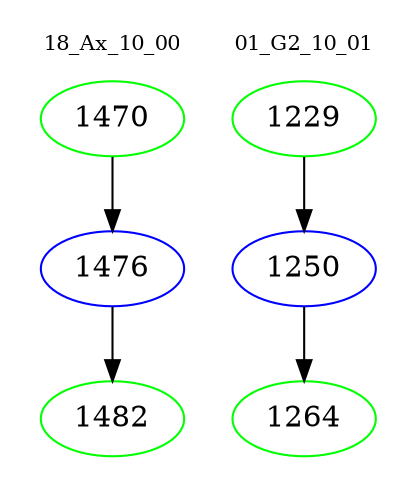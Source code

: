 digraph{
subgraph cluster_0 {
color = white
label = "18_Ax_10_00";
fontsize=10;
T0_1470 [label="1470", color="green"]
T0_1470 -> T0_1476 [color="black"]
T0_1476 [label="1476", color="blue"]
T0_1476 -> T0_1482 [color="black"]
T0_1482 [label="1482", color="green"]
}
subgraph cluster_1 {
color = white
label = "01_G2_10_01";
fontsize=10;
T1_1229 [label="1229", color="green"]
T1_1229 -> T1_1250 [color="black"]
T1_1250 [label="1250", color="blue"]
T1_1250 -> T1_1264 [color="black"]
T1_1264 [label="1264", color="green"]
}
}
